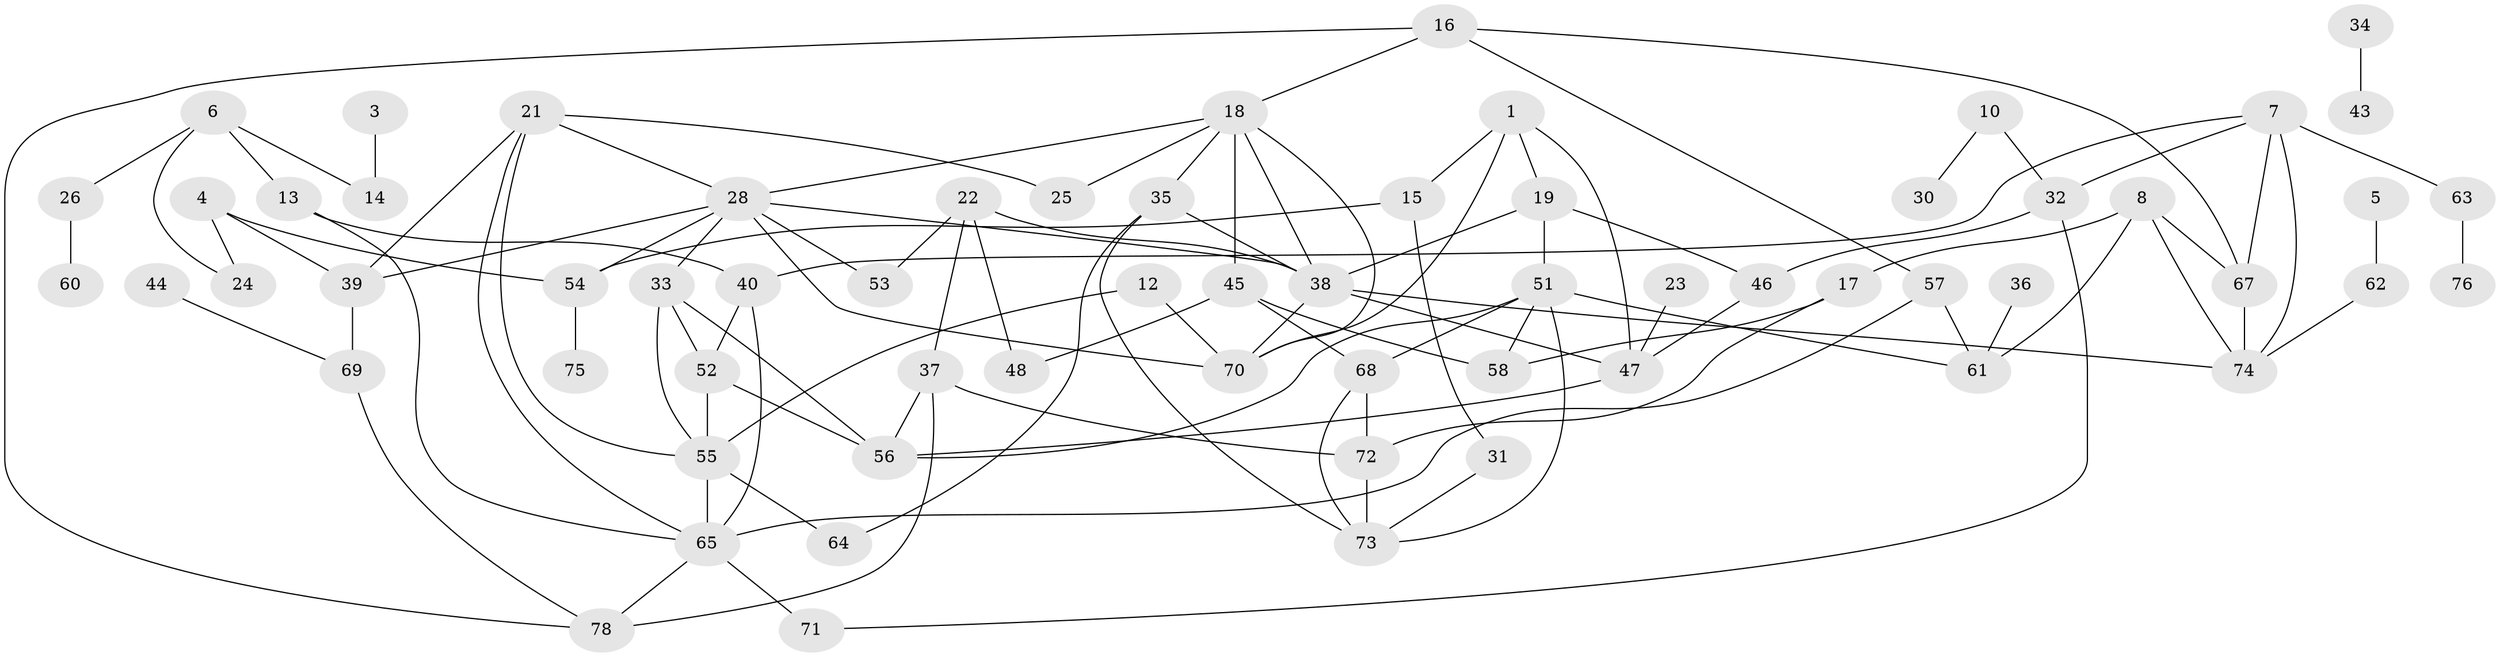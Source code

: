 // original degree distribution, {1: 0.18181818181818182, 3: 0.19090909090909092, 4: 0.2, 8: 0.01818181818181818, 0: 0.11818181818181818, 5: 0.07272727272727272, 6: 0.02727272727272727, 2: 0.18181818181818182, 7: 0.00909090909090909}
// Generated by graph-tools (version 1.1) at 2025/35/03/04/25 23:35:50]
// undirected, 65 vertices, 109 edges
graph export_dot {
  node [color=gray90,style=filled];
  1;
  3;
  4;
  5;
  6;
  7;
  8;
  10;
  12;
  13;
  14;
  15;
  16;
  17;
  18;
  19;
  21;
  22;
  23;
  24;
  25;
  26;
  28;
  30;
  31;
  32;
  33;
  34;
  35;
  36;
  37;
  38;
  39;
  40;
  43;
  44;
  45;
  46;
  47;
  48;
  51;
  52;
  53;
  54;
  55;
  56;
  57;
  58;
  60;
  61;
  62;
  63;
  64;
  65;
  67;
  68;
  69;
  70;
  71;
  72;
  73;
  74;
  75;
  76;
  78;
  1 -- 15 [weight=1.0];
  1 -- 19 [weight=1.0];
  1 -- 47 [weight=1.0];
  1 -- 70 [weight=1.0];
  3 -- 14 [weight=1.0];
  4 -- 24 [weight=1.0];
  4 -- 39 [weight=1.0];
  4 -- 54 [weight=1.0];
  5 -- 62 [weight=1.0];
  6 -- 13 [weight=1.0];
  6 -- 14 [weight=1.0];
  6 -- 24 [weight=1.0];
  6 -- 26 [weight=1.0];
  7 -- 32 [weight=1.0];
  7 -- 40 [weight=1.0];
  7 -- 63 [weight=1.0];
  7 -- 67 [weight=1.0];
  7 -- 74 [weight=1.0];
  8 -- 17 [weight=1.0];
  8 -- 61 [weight=1.0];
  8 -- 67 [weight=1.0];
  8 -- 74 [weight=1.0];
  10 -- 30 [weight=1.0];
  10 -- 32 [weight=1.0];
  12 -- 55 [weight=1.0];
  12 -- 70 [weight=1.0];
  13 -- 40 [weight=1.0];
  13 -- 65 [weight=1.0];
  15 -- 31 [weight=1.0];
  15 -- 54 [weight=1.0];
  16 -- 18 [weight=1.0];
  16 -- 57 [weight=1.0];
  16 -- 67 [weight=1.0];
  16 -- 78 [weight=1.0];
  17 -- 58 [weight=1.0];
  17 -- 72 [weight=1.0];
  18 -- 25 [weight=1.0];
  18 -- 28 [weight=1.0];
  18 -- 35 [weight=1.0];
  18 -- 38 [weight=1.0];
  18 -- 45 [weight=1.0];
  18 -- 70 [weight=1.0];
  19 -- 38 [weight=1.0];
  19 -- 46 [weight=1.0];
  19 -- 51 [weight=1.0];
  21 -- 25 [weight=1.0];
  21 -- 28 [weight=1.0];
  21 -- 39 [weight=1.0];
  21 -- 55 [weight=1.0];
  21 -- 65 [weight=1.0];
  22 -- 37 [weight=1.0];
  22 -- 38 [weight=1.0];
  22 -- 48 [weight=1.0];
  22 -- 53 [weight=1.0];
  23 -- 47 [weight=1.0];
  26 -- 60 [weight=1.0];
  28 -- 33 [weight=1.0];
  28 -- 38 [weight=2.0];
  28 -- 39 [weight=1.0];
  28 -- 53 [weight=1.0];
  28 -- 54 [weight=2.0];
  28 -- 70 [weight=1.0];
  31 -- 73 [weight=2.0];
  32 -- 46 [weight=1.0];
  32 -- 71 [weight=1.0];
  33 -- 52 [weight=1.0];
  33 -- 55 [weight=1.0];
  33 -- 56 [weight=1.0];
  34 -- 43 [weight=1.0];
  35 -- 38 [weight=1.0];
  35 -- 64 [weight=1.0];
  35 -- 73 [weight=1.0];
  36 -- 61 [weight=1.0];
  37 -- 56 [weight=1.0];
  37 -- 72 [weight=1.0];
  37 -- 78 [weight=1.0];
  38 -- 47 [weight=1.0];
  38 -- 70 [weight=2.0];
  38 -- 74 [weight=1.0];
  39 -- 69 [weight=1.0];
  40 -- 52 [weight=1.0];
  40 -- 65 [weight=1.0];
  44 -- 69 [weight=1.0];
  45 -- 48 [weight=1.0];
  45 -- 58 [weight=1.0];
  45 -- 68 [weight=1.0];
  46 -- 47 [weight=1.0];
  47 -- 56 [weight=1.0];
  51 -- 56 [weight=1.0];
  51 -- 58 [weight=1.0];
  51 -- 61 [weight=1.0];
  51 -- 68 [weight=1.0];
  51 -- 73 [weight=1.0];
  52 -- 55 [weight=1.0];
  52 -- 56 [weight=1.0];
  54 -- 75 [weight=1.0];
  55 -- 64 [weight=1.0];
  55 -- 65 [weight=1.0];
  57 -- 61 [weight=1.0];
  57 -- 65 [weight=1.0];
  62 -- 74 [weight=1.0];
  63 -- 76 [weight=1.0];
  65 -- 71 [weight=1.0];
  65 -- 78 [weight=1.0];
  67 -- 74 [weight=1.0];
  68 -- 72 [weight=1.0];
  68 -- 73 [weight=2.0];
  69 -- 78 [weight=1.0];
  72 -- 73 [weight=1.0];
}
